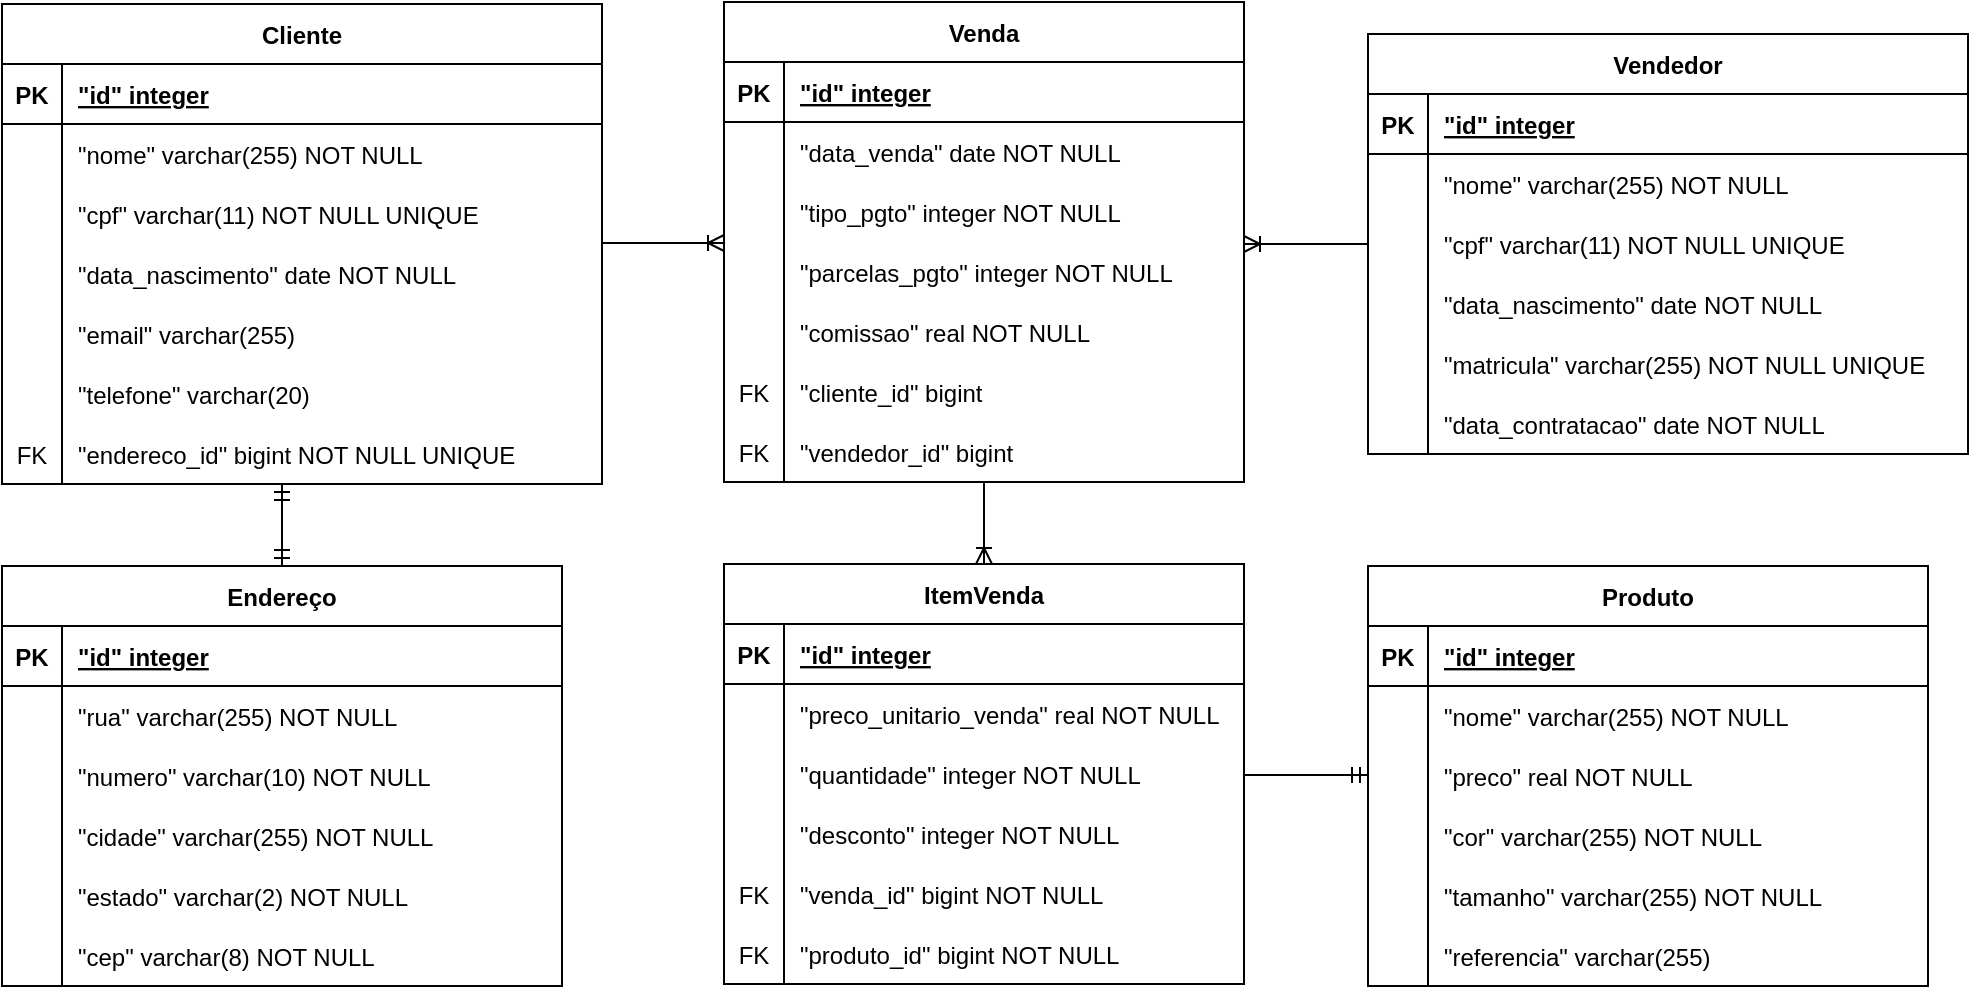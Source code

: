 <mxfile version="24.6.3" type="github">
  <diagram name="Page-1" id="e56a1550-8fbb-45ad-956c-1786394a9013">
    <mxGraphModel dx="2534" dy="822" grid="1" gridSize="10" guides="1" tooltips="1" connect="1" arrows="1" fold="1" page="1" pageScale="1" pageWidth="1100" pageHeight="850" background="none" math="0" shadow="0">
      <root>
        <mxCell id="0" />
        <mxCell id="1" parent="0" />
        <mxCell id="yMvYgfVgw_sqrPwZ4Fe--43" value="Vendedor" style="shape=table;startSize=30;container=1;collapsible=1;childLayout=tableLayout;fixedRows=1;rowLines=0;fontStyle=1;align=center;resizeLast=1;" parent="1" vertex="1">
          <mxGeometry x="-397" y="55" width="300" height="210" as="geometry" />
        </mxCell>
        <mxCell id="yMvYgfVgw_sqrPwZ4Fe--44" value="" style="shape=tableRow;horizontal=0;startSize=0;swimlaneHead=0;swimlaneBody=0;fillColor=none;collapsible=0;dropTarget=0;points=[[0,0.5],[1,0.5]];portConstraint=eastwest;strokeColor=inherit;top=0;left=0;right=0;bottom=1;" parent="yMvYgfVgw_sqrPwZ4Fe--43" vertex="1">
          <mxGeometry y="30" width="300" height="30" as="geometry" />
        </mxCell>
        <mxCell id="yMvYgfVgw_sqrPwZ4Fe--45" value="PK" style="shape=partialRectangle;overflow=hidden;connectable=0;fillColor=none;strokeColor=inherit;top=0;left=0;bottom=0;right=0;fontStyle=1;" parent="yMvYgfVgw_sqrPwZ4Fe--44" vertex="1">
          <mxGeometry width="30" height="30" as="geometry">
            <mxRectangle width="30" height="30" as="alternateBounds" />
          </mxGeometry>
        </mxCell>
        <mxCell id="yMvYgfVgw_sqrPwZ4Fe--46" value="&quot;id&quot; integer " style="shape=partialRectangle;overflow=hidden;connectable=0;fillColor=none;align=left;strokeColor=inherit;top=0;left=0;bottom=0;right=0;spacingLeft=6;fontStyle=5;" parent="yMvYgfVgw_sqrPwZ4Fe--44" vertex="1">
          <mxGeometry x="30" width="270" height="30" as="geometry">
            <mxRectangle width="270" height="30" as="alternateBounds" />
          </mxGeometry>
        </mxCell>
        <mxCell id="yMvYgfVgw_sqrPwZ4Fe--47" value="" style="shape=tableRow;horizontal=0;startSize=0;swimlaneHead=0;swimlaneBody=0;fillColor=none;collapsible=0;dropTarget=0;points=[[0,0.5],[1,0.5]];portConstraint=eastwest;strokeColor=inherit;top=0;left=0;right=0;bottom=0;" parent="yMvYgfVgw_sqrPwZ4Fe--43" vertex="1">
          <mxGeometry y="60" width="300" height="30" as="geometry" />
        </mxCell>
        <mxCell id="yMvYgfVgw_sqrPwZ4Fe--48" value="" style="shape=partialRectangle;overflow=hidden;connectable=0;fillColor=none;strokeColor=inherit;top=0;left=0;bottom=0;right=0;" parent="yMvYgfVgw_sqrPwZ4Fe--47" vertex="1">
          <mxGeometry width="30" height="30" as="geometry">
            <mxRectangle width="30" height="30" as="alternateBounds" />
          </mxGeometry>
        </mxCell>
        <mxCell id="yMvYgfVgw_sqrPwZ4Fe--49" value="&quot;nome&quot; varchar(255) NOT NULL" style="shape=partialRectangle;overflow=hidden;connectable=0;fillColor=none;align=left;strokeColor=inherit;top=0;left=0;bottom=0;right=0;spacingLeft=6;" parent="yMvYgfVgw_sqrPwZ4Fe--47" vertex="1">
          <mxGeometry x="30" width="270" height="30" as="geometry">
            <mxRectangle width="270" height="30" as="alternateBounds" />
          </mxGeometry>
        </mxCell>
        <mxCell id="yMvYgfVgw_sqrPwZ4Fe--50" value="" style="shape=tableRow;horizontal=0;startSize=0;swimlaneHead=0;swimlaneBody=0;fillColor=none;collapsible=0;dropTarget=0;points=[[0,0.5],[1,0.5]];portConstraint=eastwest;strokeColor=inherit;top=0;left=0;right=0;bottom=0;" parent="yMvYgfVgw_sqrPwZ4Fe--43" vertex="1">
          <mxGeometry y="90" width="300" height="30" as="geometry" />
        </mxCell>
        <mxCell id="yMvYgfVgw_sqrPwZ4Fe--51" value="" style="shape=partialRectangle;overflow=hidden;connectable=0;fillColor=none;strokeColor=inherit;top=0;left=0;bottom=0;right=0;" parent="yMvYgfVgw_sqrPwZ4Fe--50" vertex="1">
          <mxGeometry width="30" height="30" as="geometry">
            <mxRectangle width="30" height="30" as="alternateBounds" />
          </mxGeometry>
        </mxCell>
        <mxCell id="yMvYgfVgw_sqrPwZ4Fe--52" value="&quot;cpf&quot; varchar(11) NOT NULL UNIQUE" style="shape=partialRectangle;overflow=hidden;connectable=0;fillColor=none;align=left;strokeColor=inherit;top=0;left=0;bottom=0;right=0;spacingLeft=6;" parent="yMvYgfVgw_sqrPwZ4Fe--50" vertex="1">
          <mxGeometry x="30" width="270" height="30" as="geometry">
            <mxRectangle width="270" height="30" as="alternateBounds" />
          </mxGeometry>
        </mxCell>
        <mxCell id="yMvYgfVgw_sqrPwZ4Fe--53" value="" style="shape=tableRow;horizontal=0;startSize=0;swimlaneHead=0;swimlaneBody=0;fillColor=none;collapsible=0;dropTarget=0;points=[[0,0.5],[1,0.5]];portConstraint=eastwest;strokeColor=inherit;top=0;left=0;right=0;bottom=0;" parent="yMvYgfVgw_sqrPwZ4Fe--43" vertex="1">
          <mxGeometry y="120" width="300" height="30" as="geometry" />
        </mxCell>
        <mxCell id="yMvYgfVgw_sqrPwZ4Fe--54" value="" style="shape=partialRectangle;overflow=hidden;connectable=0;fillColor=none;strokeColor=inherit;top=0;left=0;bottom=0;right=0;" parent="yMvYgfVgw_sqrPwZ4Fe--53" vertex="1">
          <mxGeometry width="30" height="30" as="geometry">
            <mxRectangle width="30" height="30" as="alternateBounds" />
          </mxGeometry>
        </mxCell>
        <mxCell id="yMvYgfVgw_sqrPwZ4Fe--55" value="&quot;data_nascimento&quot; date NOT NULL" style="shape=partialRectangle;overflow=hidden;connectable=0;fillColor=none;align=left;strokeColor=inherit;top=0;left=0;bottom=0;right=0;spacingLeft=6;" parent="yMvYgfVgw_sqrPwZ4Fe--53" vertex="1">
          <mxGeometry x="30" width="270" height="30" as="geometry">
            <mxRectangle width="270" height="30" as="alternateBounds" />
          </mxGeometry>
        </mxCell>
        <mxCell id="yMvYgfVgw_sqrPwZ4Fe--56" value="" style="shape=tableRow;horizontal=0;startSize=0;swimlaneHead=0;swimlaneBody=0;fillColor=none;collapsible=0;dropTarget=0;points=[[0,0.5],[1,0.5]];portConstraint=eastwest;strokeColor=inherit;top=0;left=0;right=0;bottom=0;" parent="yMvYgfVgw_sqrPwZ4Fe--43" vertex="1">
          <mxGeometry y="150" width="300" height="30" as="geometry" />
        </mxCell>
        <mxCell id="yMvYgfVgw_sqrPwZ4Fe--57" value="" style="shape=partialRectangle;overflow=hidden;connectable=0;fillColor=none;strokeColor=inherit;top=0;left=0;bottom=0;right=0;" parent="yMvYgfVgw_sqrPwZ4Fe--56" vertex="1">
          <mxGeometry width="30" height="30" as="geometry">
            <mxRectangle width="30" height="30" as="alternateBounds" />
          </mxGeometry>
        </mxCell>
        <mxCell id="yMvYgfVgw_sqrPwZ4Fe--58" value="&quot;matricula&quot; varchar(255) NOT NULL UNIQUE" style="shape=partialRectangle;overflow=hidden;connectable=0;fillColor=none;align=left;strokeColor=inherit;top=0;left=0;bottom=0;right=0;spacingLeft=6;" parent="yMvYgfVgw_sqrPwZ4Fe--56" vertex="1">
          <mxGeometry x="30" width="270" height="30" as="geometry">
            <mxRectangle width="270" height="30" as="alternateBounds" />
          </mxGeometry>
        </mxCell>
        <mxCell id="yMvYgfVgw_sqrPwZ4Fe--59" value="" style="shape=tableRow;horizontal=0;startSize=0;swimlaneHead=0;swimlaneBody=0;fillColor=none;collapsible=0;dropTarget=0;points=[[0,0.5],[1,0.5]];portConstraint=eastwest;strokeColor=inherit;top=0;left=0;right=0;bottom=0;" parent="yMvYgfVgw_sqrPwZ4Fe--43" vertex="1">
          <mxGeometry y="180" width="300" height="30" as="geometry" />
        </mxCell>
        <mxCell id="yMvYgfVgw_sqrPwZ4Fe--60" value="" style="shape=partialRectangle;overflow=hidden;connectable=0;fillColor=none;strokeColor=inherit;top=0;left=0;bottom=0;right=0;" parent="yMvYgfVgw_sqrPwZ4Fe--59" vertex="1">
          <mxGeometry width="30" height="30" as="geometry">
            <mxRectangle width="30" height="30" as="alternateBounds" />
          </mxGeometry>
        </mxCell>
        <mxCell id="yMvYgfVgw_sqrPwZ4Fe--61" value="&quot;data_contratacao&quot; date NOT NULL" style="shape=partialRectangle;overflow=hidden;connectable=0;fillColor=none;align=left;strokeColor=inherit;top=0;left=0;bottom=0;right=0;spacingLeft=6;" parent="yMvYgfVgw_sqrPwZ4Fe--59" vertex="1">
          <mxGeometry x="30" width="270" height="30" as="geometry">
            <mxRectangle width="270" height="30" as="alternateBounds" />
          </mxGeometry>
        </mxCell>
        <mxCell id="yMvYgfVgw_sqrPwZ4Fe--62" value="Cliente" style="shape=table;startSize=30;container=1;collapsible=1;childLayout=tableLayout;fixedRows=1;rowLines=0;fontStyle=1;align=center;resizeLast=1;" parent="1" vertex="1">
          <mxGeometry x="-1080" y="40" width="300" height="240" as="geometry" />
        </mxCell>
        <mxCell id="yMvYgfVgw_sqrPwZ4Fe--63" value="" style="shape=tableRow;horizontal=0;startSize=0;swimlaneHead=0;swimlaneBody=0;fillColor=none;collapsible=0;dropTarget=0;points=[[0,0.5],[1,0.5]];portConstraint=eastwest;strokeColor=inherit;top=0;left=0;right=0;bottom=1;" parent="yMvYgfVgw_sqrPwZ4Fe--62" vertex="1">
          <mxGeometry y="30" width="300" height="30" as="geometry" />
        </mxCell>
        <mxCell id="yMvYgfVgw_sqrPwZ4Fe--64" value="PK" style="shape=partialRectangle;overflow=hidden;connectable=0;fillColor=none;strokeColor=inherit;top=0;left=0;bottom=0;right=0;fontStyle=1;" parent="yMvYgfVgw_sqrPwZ4Fe--63" vertex="1">
          <mxGeometry width="30" height="30" as="geometry">
            <mxRectangle width="30" height="30" as="alternateBounds" />
          </mxGeometry>
        </mxCell>
        <mxCell id="yMvYgfVgw_sqrPwZ4Fe--65" value="&quot;id&quot; integer " style="shape=partialRectangle;overflow=hidden;connectable=0;fillColor=none;align=left;strokeColor=inherit;top=0;left=0;bottom=0;right=0;spacingLeft=6;fontStyle=5;" parent="yMvYgfVgw_sqrPwZ4Fe--63" vertex="1">
          <mxGeometry x="30" width="270" height="30" as="geometry">
            <mxRectangle width="270" height="30" as="alternateBounds" />
          </mxGeometry>
        </mxCell>
        <mxCell id="yMvYgfVgw_sqrPwZ4Fe--66" value="" style="shape=tableRow;horizontal=0;startSize=0;swimlaneHead=0;swimlaneBody=0;fillColor=none;collapsible=0;dropTarget=0;points=[[0,0.5],[1,0.5]];portConstraint=eastwest;strokeColor=inherit;top=0;left=0;right=0;bottom=0;" parent="yMvYgfVgw_sqrPwZ4Fe--62" vertex="1">
          <mxGeometry y="60" width="300" height="30" as="geometry" />
        </mxCell>
        <mxCell id="yMvYgfVgw_sqrPwZ4Fe--67" value="" style="shape=partialRectangle;overflow=hidden;connectable=0;fillColor=none;strokeColor=inherit;top=0;left=0;bottom=0;right=0;" parent="yMvYgfVgw_sqrPwZ4Fe--66" vertex="1">
          <mxGeometry width="30" height="30" as="geometry">
            <mxRectangle width="30" height="30" as="alternateBounds" />
          </mxGeometry>
        </mxCell>
        <mxCell id="yMvYgfVgw_sqrPwZ4Fe--68" value="&quot;nome&quot; varchar(255) NOT NULL" style="shape=partialRectangle;overflow=hidden;connectable=0;fillColor=none;align=left;strokeColor=inherit;top=0;left=0;bottom=0;right=0;spacingLeft=6;" parent="yMvYgfVgw_sqrPwZ4Fe--66" vertex="1">
          <mxGeometry x="30" width="270" height="30" as="geometry">
            <mxRectangle width="270" height="30" as="alternateBounds" />
          </mxGeometry>
        </mxCell>
        <mxCell id="yMvYgfVgw_sqrPwZ4Fe--69" value="" style="shape=tableRow;horizontal=0;startSize=0;swimlaneHead=0;swimlaneBody=0;fillColor=none;collapsible=0;dropTarget=0;points=[[0,0.5],[1,0.5]];portConstraint=eastwest;strokeColor=inherit;top=0;left=0;right=0;bottom=0;" parent="yMvYgfVgw_sqrPwZ4Fe--62" vertex="1">
          <mxGeometry y="90" width="300" height="30" as="geometry" />
        </mxCell>
        <mxCell id="yMvYgfVgw_sqrPwZ4Fe--70" value="" style="shape=partialRectangle;overflow=hidden;connectable=0;fillColor=none;strokeColor=inherit;top=0;left=0;bottom=0;right=0;" parent="yMvYgfVgw_sqrPwZ4Fe--69" vertex="1">
          <mxGeometry width="30" height="30" as="geometry">
            <mxRectangle width="30" height="30" as="alternateBounds" />
          </mxGeometry>
        </mxCell>
        <mxCell id="yMvYgfVgw_sqrPwZ4Fe--71" value="&quot;cpf&quot; varchar(11) NOT NULL UNIQUE" style="shape=partialRectangle;overflow=hidden;connectable=0;fillColor=none;align=left;strokeColor=inherit;top=0;left=0;bottom=0;right=0;spacingLeft=6;" parent="yMvYgfVgw_sqrPwZ4Fe--69" vertex="1">
          <mxGeometry x="30" width="270" height="30" as="geometry">
            <mxRectangle width="270" height="30" as="alternateBounds" />
          </mxGeometry>
        </mxCell>
        <mxCell id="yMvYgfVgw_sqrPwZ4Fe--72" value="" style="shape=tableRow;horizontal=0;startSize=0;swimlaneHead=0;swimlaneBody=0;fillColor=none;collapsible=0;dropTarget=0;points=[[0,0.5],[1,0.5]];portConstraint=eastwest;strokeColor=inherit;top=0;left=0;right=0;bottom=0;" parent="yMvYgfVgw_sqrPwZ4Fe--62" vertex="1">
          <mxGeometry y="120" width="300" height="30" as="geometry" />
        </mxCell>
        <mxCell id="yMvYgfVgw_sqrPwZ4Fe--73" value="" style="shape=partialRectangle;overflow=hidden;connectable=0;fillColor=none;strokeColor=inherit;top=0;left=0;bottom=0;right=0;" parent="yMvYgfVgw_sqrPwZ4Fe--72" vertex="1">
          <mxGeometry width="30" height="30" as="geometry">
            <mxRectangle width="30" height="30" as="alternateBounds" />
          </mxGeometry>
        </mxCell>
        <mxCell id="yMvYgfVgw_sqrPwZ4Fe--74" value="&quot;data_nascimento&quot; date NOT NULL" style="shape=partialRectangle;overflow=hidden;connectable=0;fillColor=none;align=left;strokeColor=inherit;top=0;left=0;bottom=0;right=0;spacingLeft=6;" parent="yMvYgfVgw_sqrPwZ4Fe--72" vertex="1">
          <mxGeometry x="30" width="270" height="30" as="geometry">
            <mxRectangle width="270" height="30" as="alternateBounds" />
          </mxGeometry>
        </mxCell>
        <mxCell id="yMvYgfVgw_sqrPwZ4Fe--75" value="" style="shape=tableRow;horizontal=0;startSize=0;swimlaneHead=0;swimlaneBody=0;fillColor=none;collapsible=0;dropTarget=0;points=[[0,0.5],[1,0.5]];portConstraint=eastwest;strokeColor=inherit;top=0;left=0;right=0;bottom=0;" parent="yMvYgfVgw_sqrPwZ4Fe--62" vertex="1">
          <mxGeometry y="150" width="300" height="30" as="geometry" />
        </mxCell>
        <mxCell id="yMvYgfVgw_sqrPwZ4Fe--76" value="" style="shape=partialRectangle;overflow=hidden;connectable=0;fillColor=none;strokeColor=inherit;top=0;left=0;bottom=0;right=0;" parent="yMvYgfVgw_sqrPwZ4Fe--75" vertex="1">
          <mxGeometry width="30" height="30" as="geometry">
            <mxRectangle width="30" height="30" as="alternateBounds" />
          </mxGeometry>
        </mxCell>
        <mxCell id="yMvYgfVgw_sqrPwZ4Fe--77" value="&quot;email&quot; varchar(255) " style="shape=partialRectangle;overflow=hidden;connectable=0;fillColor=none;align=left;strokeColor=inherit;top=0;left=0;bottom=0;right=0;spacingLeft=6;" parent="yMvYgfVgw_sqrPwZ4Fe--75" vertex="1">
          <mxGeometry x="30" width="270" height="30" as="geometry">
            <mxRectangle width="270" height="30" as="alternateBounds" />
          </mxGeometry>
        </mxCell>
        <mxCell id="yMvYgfVgw_sqrPwZ4Fe--78" value="" style="shape=tableRow;horizontal=0;startSize=0;swimlaneHead=0;swimlaneBody=0;fillColor=none;collapsible=0;dropTarget=0;points=[[0,0.5],[1,0.5]];portConstraint=eastwest;strokeColor=inherit;top=0;left=0;right=0;bottom=0;" parent="yMvYgfVgw_sqrPwZ4Fe--62" vertex="1">
          <mxGeometry y="180" width="300" height="30" as="geometry" />
        </mxCell>
        <mxCell id="yMvYgfVgw_sqrPwZ4Fe--79" value="" style="shape=partialRectangle;overflow=hidden;connectable=0;fillColor=none;strokeColor=inherit;top=0;left=0;bottom=0;right=0;" parent="yMvYgfVgw_sqrPwZ4Fe--78" vertex="1">
          <mxGeometry width="30" height="30" as="geometry">
            <mxRectangle width="30" height="30" as="alternateBounds" />
          </mxGeometry>
        </mxCell>
        <mxCell id="yMvYgfVgw_sqrPwZ4Fe--80" value="&quot;telefone&quot; varchar(20) " style="shape=partialRectangle;overflow=hidden;connectable=0;fillColor=none;align=left;strokeColor=inherit;top=0;left=0;bottom=0;right=0;spacingLeft=6;" parent="yMvYgfVgw_sqrPwZ4Fe--78" vertex="1">
          <mxGeometry x="30" width="270" height="30" as="geometry">
            <mxRectangle width="270" height="30" as="alternateBounds" />
          </mxGeometry>
        </mxCell>
        <mxCell id="yMvYgfVgw_sqrPwZ4Fe--81" value="" style="shape=tableRow;horizontal=0;startSize=0;swimlaneHead=0;swimlaneBody=0;fillColor=none;collapsible=0;dropTarget=0;points=[[0,0.5],[1,0.5]];portConstraint=eastwest;strokeColor=inherit;top=0;left=0;right=0;bottom=0;" parent="yMvYgfVgw_sqrPwZ4Fe--62" vertex="1">
          <mxGeometry y="210" width="300" height="30" as="geometry" />
        </mxCell>
        <mxCell id="yMvYgfVgw_sqrPwZ4Fe--82" value="FK" style="shape=partialRectangle;overflow=hidden;connectable=0;fillColor=none;strokeColor=inherit;top=0;left=0;bottom=0;right=0;fontStyle=0" parent="yMvYgfVgw_sqrPwZ4Fe--81" vertex="1">
          <mxGeometry width="30" height="30" as="geometry">
            <mxRectangle width="30" height="30" as="alternateBounds" />
          </mxGeometry>
        </mxCell>
        <mxCell id="yMvYgfVgw_sqrPwZ4Fe--83" value="&quot;endereco_id&quot; bigint NOT NULL UNIQUE" style="shape=partialRectangle;overflow=hidden;connectable=0;fillColor=none;align=left;strokeColor=inherit;top=0;left=0;bottom=0;right=0;spacingLeft=6;" parent="yMvYgfVgw_sqrPwZ4Fe--81" vertex="1">
          <mxGeometry x="30" width="270" height="30" as="geometry">
            <mxRectangle width="270" height="30" as="alternateBounds" />
          </mxGeometry>
        </mxCell>
        <mxCell id="yMvYgfVgw_sqrPwZ4Fe--84" value="Produto" style="shape=table;startSize=30;container=1;collapsible=1;childLayout=tableLayout;fixedRows=1;rowLines=0;fontStyle=1;align=center;resizeLast=1;" parent="1" vertex="1">
          <mxGeometry x="-397" y="321" width="280" height="210" as="geometry" />
        </mxCell>
        <mxCell id="yMvYgfVgw_sqrPwZ4Fe--85" value="" style="shape=tableRow;horizontal=0;startSize=0;swimlaneHead=0;swimlaneBody=0;fillColor=none;collapsible=0;dropTarget=0;points=[[0,0.5],[1,0.5]];portConstraint=eastwest;strokeColor=inherit;top=0;left=0;right=0;bottom=1;" parent="yMvYgfVgw_sqrPwZ4Fe--84" vertex="1">
          <mxGeometry y="30" width="280" height="30" as="geometry" />
        </mxCell>
        <mxCell id="yMvYgfVgw_sqrPwZ4Fe--86" value="PK" style="shape=partialRectangle;overflow=hidden;connectable=0;fillColor=none;strokeColor=inherit;top=0;left=0;bottom=0;right=0;fontStyle=1;" parent="yMvYgfVgw_sqrPwZ4Fe--85" vertex="1">
          <mxGeometry width="30" height="30" as="geometry">
            <mxRectangle width="30" height="30" as="alternateBounds" />
          </mxGeometry>
        </mxCell>
        <mxCell id="yMvYgfVgw_sqrPwZ4Fe--87" value="&quot;id&quot; integer " style="shape=partialRectangle;overflow=hidden;connectable=0;fillColor=none;align=left;strokeColor=inherit;top=0;left=0;bottom=0;right=0;spacingLeft=6;fontStyle=5;" parent="yMvYgfVgw_sqrPwZ4Fe--85" vertex="1">
          <mxGeometry x="30" width="250" height="30" as="geometry">
            <mxRectangle width="250" height="30" as="alternateBounds" />
          </mxGeometry>
        </mxCell>
        <mxCell id="yMvYgfVgw_sqrPwZ4Fe--88" value="" style="shape=tableRow;horizontal=0;startSize=0;swimlaneHead=0;swimlaneBody=0;fillColor=none;collapsible=0;dropTarget=0;points=[[0,0.5],[1,0.5]];portConstraint=eastwest;strokeColor=inherit;top=0;left=0;right=0;bottom=0;" parent="yMvYgfVgw_sqrPwZ4Fe--84" vertex="1">
          <mxGeometry y="60" width="280" height="30" as="geometry" />
        </mxCell>
        <mxCell id="yMvYgfVgw_sqrPwZ4Fe--89" value="" style="shape=partialRectangle;overflow=hidden;connectable=0;fillColor=none;strokeColor=inherit;top=0;left=0;bottom=0;right=0;" parent="yMvYgfVgw_sqrPwZ4Fe--88" vertex="1">
          <mxGeometry width="30" height="30" as="geometry">
            <mxRectangle width="30" height="30" as="alternateBounds" />
          </mxGeometry>
        </mxCell>
        <mxCell id="yMvYgfVgw_sqrPwZ4Fe--90" value="&quot;nome&quot; varchar(255) NOT NULL" style="shape=partialRectangle;overflow=hidden;connectable=0;fillColor=none;align=left;strokeColor=inherit;top=0;left=0;bottom=0;right=0;spacingLeft=6;" parent="yMvYgfVgw_sqrPwZ4Fe--88" vertex="1">
          <mxGeometry x="30" width="250" height="30" as="geometry">
            <mxRectangle width="250" height="30" as="alternateBounds" />
          </mxGeometry>
        </mxCell>
        <mxCell id="yMvYgfVgw_sqrPwZ4Fe--91" value="" style="shape=tableRow;horizontal=0;startSize=0;swimlaneHead=0;swimlaneBody=0;fillColor=none;collapsible=0;dropTarget=0;points=[[0,0.5],[1,0.5]];portConstraint=eastwest;strokeColor=inherit;top=0;left=0;right=0;bottom=0;" parent="yMvYgfVgw_sqrPwZ4Fe--84" vertex="1">
          <mxGeometry y="90" width="280" height="30" as="geometry" />
        </mxCell>
        <mxCell id="yMvYgfVgw_sqrPwZ4Fe--92" value="" style="shape=partialRectangle;overflow=hidden;connectable=0;fillColor=none;strokeColor=inherit;top=0;left=0;bottom=0;right=0;" parent="yMvYgfVgw_sqrPwZ4Fe--91" vertex="1">
          <mxGeometry width="30" height="30" as="geometry">
            <mxRectangle width="30" height="30" as="alternateBounds" />
          </mxGeometry>
        </mxCell>
        <mxCell id="yMvYgfVgw_sqrPwZ4Fe--93" value="&quot;preco&quot; real NOT NULL" style="shape=partialRectangle;overflow=hidden;connectable=0;fillColor=none;align=left;strokeColor=inherit;top=0;left=0;bottom=0;right=0;spacingLeft=6;" parent="yMvYgfVgw_sqrPwZ4Fe--91" vertex="1">
          <mxGeometry x="30" width="250" height="30" as="geometry">
            <mxRectangle width="250" height="30" as="alternateBounds" />
          </mxGeometry>
        </mxCell>
        <mxCell id="yMvYgfVgw_sqrPwZ4Fe--94" value="" style="shape=tableRow;horizontal=0;startSize=0;swimlaneHead=0;swimlaneBody=0;fillColor=none;collapsible=0;dropTarget=0;points=[[0,0.5],[1,0.5]];portConstraint=eastwest;strokeColor=inherit;top=0;left=0;right=0;bottom=0;" parent="yMvYgfVgw_sqrPwZ4Fe--84" vertex="1">
          <mxGeometry y="120" width="280" height="30" as="geometry" />
        </mxCell>
        <mxCell id="yMvYgfVgw_sqrPwZ4Fe--95" value="" style="shape=partialRectangle;overflow=hidden;connectable=0;fillColor=none;strokeColor=inherit;top=0;left=0;bottom=0;right=0;" parent="yMvYgfVgw_sqrPwZ4Fe--94" vertex="1">
          <mxGeometry width="30" height="30" as="geometry">
            <mxRectangle width="30" height="30" as="alternateBounds" />
          </mxGeometry>
        </mxCell>
        <mxCell id="yMvYgfVgw_sqrPwZ4Fe--96" value="&quot;cor&quot; varchar(255) NOT NULL" style="shape=partialRectangle;overflow=hidden;connectable=0;fillColor=none;align=left;strokeColor=inherit;top=0;left=0;bottom=0;right=0;spacingLeft=6;" parent="yMvYgfVgw_sqrPwZ4Fe--94" vertex="1">
          <mxGeometry x="30" width="250" height="30" as="geometry">
            <mxRectangle width="250" height="30" as="alternateBounds" />
          </mxGeometry>
        </mxCell>
        <mxCell id="yMvYgfVgw_sqrPwZ4Fe--97" value="" style="shape=tableRow;horizontal=0;startSize=0;swimlaneHead=0;swimlaneBody=0;fillColor=none;collapsible=0;dropTarget=0;points=[[0,0.5],[1,0.5]];portConstraint=eastwest;strokeColor=inherit;top=0;left=0;right=0;bottom=0;" parent="yMvYgfVgw_sqrPwZ4Fe--84" vertex="1">
          <mxGeometry y="150" width="280" height="30" as="geometry" />
        </mxCell>
        <mxCell id="yMvYgfVgw_sqrPwZ4Fe--98" value="" style="shape=partialRectangle;overflow=hidden;connectable=0;fillColor=none;strokeColor=inherit;top=0;left=0;bottom=0;right=0;" parent="yMvYgfVgw_sqrPwZ4Fe--97" vertex="1">
          <mxGeometry width="30" height="30" as="geometry">
            <mxRectangle width="30" height="30" as="alternateBounds" />
          </mxGeometry>
        </mxCell>
        <mxCell id="yMvYgfVgw_sqrPwZ4Fe--99" value="&quot;tamanho&quot; varchar(255) NOT NULL" style="shape=partialRectangle;overflow=hidden;connectable=0;fillColor=none;align=left;strokeColor=inherit;top=0;left=0;bottom=0;right=0;spacingLeft=6;" parent="yMvYgfVgw_sqrPwZ4Fe--97" vertex="1">
          <mxGeometry x="30" width="250" height="30" as="geometry">
            <mxRectangle width="250" height="30" as="alternateBounds" />
          </mxGeometry>
        </mxCell>
        <mxCell id="yMvYgfVgw_sqrPwZ4Fe--100" value="" style="shape=tableRow;horizontal=0;startSize=0;swimlaneHead=0;swimlaneBody=0;fillColor=none;collapsible=0;dropTarget=0;points=[[0,0.5],[1,0.5]];portConstraint=eastwest;strokeColor=inherit;top=0;left=0;right=0;bottom=0;" parent="yMvYgfVgw_sqrPwZ4Fe--84" vertex="1">
          <mxGeometry y="180" width="280" height="30" as="geometry" />
        </mxCell>
        <mxCell id="yMvYgfVgw_sqrPwZ4Fe--101" value="" style="shape=partialRectangle;overflow=hidden;connectable=0;fillColor=none;strokeColor=inherit;top=0;left=0;bottom=0;right=0;" parent="yMvYgfVgw_sqrPwZ4Fe--100" vertex="1">
          <mxGeometry width="30" height="30" as="geometry">
            <mxRectangle width="30" height="30" as="alternateBounds" />
          </mxGeometry>
        </mxCell>
        <mxCell id="yMvYgfVgw_sqrPwZ4Fe--102" value="&quot;referencia&quot; varchar(255)" style="shape=partialRectangle;overflow=hidden;connectable=0;fillColor=none;align=left;strokeColor=inherit;top=0;left=0;bottom=0;right=0;spacingLeft=6;" parent="yMvYgfVgw_sqrPwZ4Fe--100" vertex="1">
          <mxGeometry x="30" width="250" height="30" as="geometry">
            <mxRectangle width="250" height="30" as="alternateBounds" />
          </mxGeometry>
        </mxCell>
        <mxCell id="yMvYgfVgw_sqrPwZ4Fe--103" value="Venda" style="shape=table;startSize=30;container=1;collapsible=1;childLayout=tableLayout;fixedRows=1;rowLines=0;fontStyle=1;align=center;resizeLast=1;rotation=0;" parent="1" vertex="1">
          <mxGeometry x="-719" y="39" width="260" height="240" as="geometry" />
        </mxCell>
        <mxCell id="yMvYgfVgw_sqrPwZ4Fe--104" value="" style="shape=tableRow;horizontal=0;startSize=0;swimlaneHead=0;swimlaneBody=0;fillColor=none;collapsible=0;dropTarget=0;points=[[0,0.5],[1,0.5]];portConstraint=eastwest;strokeColor=inherit;top=0;left=0;right=0;bottom=1;" parent="yMvYgfVgw_sqrPwZ4Fe--103" vertex="1">
          <mxGeometry y="30" width="260" height="30" as="geometry" />
        </mxCell>
        <mxCell id="yMvYgfVgw_sqrPwZ4Fe--105" value="PK" style="shape=partialRectangle;overflow=hidden;connectable=0;fillColor=none;strokeColor=inherit;top=0;left=0;bottom=0;right=0;fontStyle=1;" parent="yMvYgfVgw_sqrPwZ4Fe--104" vertex="1">
          <mxGeometry width="30" height="30" as="geometry">
            <mxRectangle width="30" height="30" as="alternateBounds" />
          </mxGeometry>
        </mxCell>
        <mxCell id="yMvYgfVgw_sqrPwZ4Fe--106" value="&quot;id&quot; integer " style="shape=partialRectangle;overflow=hidden;connectable=0;fillColor=none;align=left;strokeColor=inherit;top=0;left=0;bottom=0;right=0;spacingLeft=6;fontStyle=5;" parent="yMvYgfVgw_sqrPwZ4Fe--104" vertex="1">
          <mxGeometry x="30" width="230" height="30" as="geometry">
            <mxRectangle width="230" height="30" as="alternateBounds" />
          </mxGeometry>
        </mxCell>
        <mxCell id="yMvYgfVgw_sqrPwZ4Fe--107" value="" style="shape=tableRow;horizontal=0;startSize=0;swimlaneHead=0;swimlaneBody=0;fillColor=none;collapsible=0;dropTarget=0;points=[[0,0.5],[1,0.5]];portConstraint=eastwest;strokeColor=inherit;top=0;left=0;right=0;bottom=0;" parent="yMvYgfVgw_sqrPwZ4Fe--103" vertex="1">
          <mxGeometry y="60" width="260" height="30" as="geometry" />
        </mxCell>
        <mxCell id="yMvYgfVgw_sqrPwZ4Fe--108" value="" style="shape=partialRectangle;overflow=hidden;connectable=0;fillColor=none;strokeColor=inherit;top=0;left=0;bottom=0;right=0;" parent="yMvYgfVgw_sqrPwZ4Fe--107" vertex="1">
          <mxGeometry width="30" height="30" as="geometry">
            <mxRectangle width="30" height="30" as="alternateBounds" />
          </mxGeometry>
        </mxCell>
        <mxCell id="yMvYgfVgw_sqrPwZ4Fe--109" value="&quot;data_venda&quot; date NOT NULL" style="shape=partialRectangle;overflow=hidden;connectable=0;fillColor=none;align=left;strokeColor=inherit;top=0;left=0;bottom=0;right=0;spacingLeft=6;" parent="yMvYgfVgw_sqrPwZ4Fe--107" vertex="1">
          <mxGeometry x="30" width="230" height="30" as="geometry">
            <mxRectangle width="230" height="30" as="alternateBounds" />
          </mxGeometry>
        </mxCell>
        <mxCell id="mzFH3Yrjod_z1GDL833k-7" value="" style="shape=tableRow;horizontal=0;startSize=0;swimlaneHead=0;swimlaneBody=0;fillColor=none;collapsible=0;dropTarget=0;points=[[0,0.5],[1,0.5]];portConstraint=eastwest;strokeColor=inherit;top=0;left=0;right=0;bottom=0;" vertex="1" parent="yMvYgfVgw_sqrPwZ4Fe--103">
          <mxGeometry y="90" width="260" height="30" as="geometry" />
        </mxCell>
        <mxCell id="mzFH3Yrjod_z1GDL833k-8" value="" style="shape=partialRectangle;overflow=hidden;connectable=0;fillColor=none;strokeColor=inherit;top=0;left=0;bottom=0;right=0;" vertex="1" parent="mzFH3Yrjod_z1GDL833k-7">
          <mxGeometry width="30" height="30" as="geometry">
            <mxRectangle width="30" height="30" as="alternateBounds" />
          </mxGeometry>
        </mxCell>
        <mxCell id="mzFH3Yrjod_z1GDL833k-9" value="&quot;tipo_pgto&quot; integer NOT NULL" style="shape=partialRectangle;overflow=hidden;connectable=0;fillColor=none;align=left;strokeColor=inherit;top=0;left=0;bottom=0;right=0;spacingLeft=6;" vertex="1" parent="mzFH3Yrjod_z1GDL833k-7">
          <mxGeometry x="30" width="230" height="30" as="geometry">
            <mxRectangle width="230" height="30" as="alternateBounds" />
          </mxGeometry>
        </mxCell>
        <mxCell id="mzFH3Yrjod_z1GDL833k-10" value="" style="shape=tableRow;horizontal=0;startSize=0;swimlaneHead=0;swimlaneBody=0;fillColor=none;collapsible=0;dropTarget=0;points=[[0,0.5],[1,0.5]];portConstraint=eastwest;strokeColor=inherit;top=0;left=0;right=0;bottom=0;" vertex="1" parent="yMvYgfVgw_sqrPwZ4Fe--103">
          <mxGeometry y="120" width="260" height="30" as="geometry" />
        </mxCell>
        <mxCell id="mzFH3Yrjod_z1GDL833k-11" value="" style="shape=partialRectangle;overflow=hidden;connectable=0;fillColor=none;strokeColor=inherit;top=0;left=0;bottom=0;right=0;" vertex="1" parent="mzFH3Yrjod_z1GDL833k-10">
          <mxGeometry width="30" height="30" as="geometry">
            <mxRectangle width="30" height="30" as="alternateBounds" />
          </mxGeometry>
        </mxCell>
        <mxCell id="mzFH3Yrjod_z1GDL833k-12" value="&quot;parcelas_pgto&quot; integer NOT NULL" style="shape=partialRectangle;overflow=hidden;connectable=0;fillColor=none;align=left;strokeColor=inherit;top=0;left=0;bottom=0;right=0;spacingLeft=6;" vertex="1" parent="mzFH3Yrjod_z1GDL833k-10">
          <mxGeometry x="30" width="230" height="30" as="geometry">
            <mxRectangle width="230" height="30" as="alternateBounds" />
          </mxGeometry>
        </mxCell>
        <mxCell id="yMvYgfVgw_sqrPwZ4Fe--113" value="" style="shape=tableRow;horizontal=0;startSize=0;swimlaneHead=0;swimlaneBody=0;fillColor=none;collapsible=0;dropTarget=0;points=[[0,0.5],[1,0.5]];portConstraint=eastwest;strokeColor=inherit;top=0;left=0;right=0;bottom=0;" parent="yMvYgfVgw_sqrPwZ4Fe--103" vertex="1">
          <mxGeometry y="150" width="260" height="30" as="geometry" />
        </mxCell>
        <mxCell id="yMvYgfVgw_sqrPwZ4Fe--114" value="" style="shape=partialRectangle;overflow=hidden;connectable=0;fillColor=none;strokeColor=inherit;top=0;left=0;bottom=0;right=0;" parent="yMvYgfVgw_sqrPwZ4Fe--113" vertex="1">
          <mxGeometry width="30" height="30" as="geometry">
            <mxRectangle width="30" height="30" as="alternateBounds" />
          </mxGeometry>
        </mxCell>
        <mxCell id="yMvYgfVgw_sqrPwZ4Fe--115" value="&quot;comissao&quot; real NOT NULL" style="shape=partialRectangle;overflow=hidden;connectable=0;fillColor=none;align=left;strokeColor=inherit;top=0;left=0;bottom=0;right=0;spacingLeft=6;" parent="yMvYgfVgw_sqrPwZ4Fe--113" vertex="1">
          <mxGeometry x="30" width="230" height="30" as="geometry">
            <mxRectangle width="230" height="30" as="alternateBounds" />
          </mxGeometry>
        </mxCell>
        <mxCell id="yMvYgfVgw_sqrPwZ4Fe--116" value="" style="shape=tableRow;horizontal=0;startSize=0;swimlaneHead=0;swimlaneBody=0;fillColor=none;collapsible=0;dropTarget=0;points=[[0,0.5],[1,0.5]];portConstraint=eastwest;strokeColor=inherit;top=0;left=0;right=0;bottom=0;" parent="yMvYgfVgw_sqrPwZ4Fe--103" vertex="1">
          <mxGeometry y="180" width="260" height="30" as="geometry" />
        </mxCell>
        <mxCell id="yMvYgfVgw_sqrPwZ4Fe--117" value="FK" style="shape=partialRectangle;overflow=hidden;connectable=0;fillColor=none;strokeColor=inherit;top=0;left=0;bottom=0;right=0;" parent="yMvYgfVgw_sqrPwZ4Fe--116" vertex="1">
          <mxGeometry width="30" height="30" as="geometry">
            <mxRectangle width="30" height="30" as="alternateBounds" />
          </mxGeometry>
        </mxCell>
        <mxCell id="yMvYgfVgw_sqrPwZ4Fe--118" value="&quot;cliente_id&quot; bigint " style="shape=partialRectangle;overflow=hidden;connectable=0;fillColor=none;align=left;strokeColor=inherit;top=0;left=0;bottom=0;right=0;spacingLeft=6;" parent="yMvYgfVgw_sqrPwZ4Fe--116" vertex="1">
          <mxGeometry x="30" width="230" height="30" as="geometry">
            <mxRectangle width="230" height="30" as="alternateBounds" />
          </mxGeometry>
        </mxCell>
        <mxCell id="yMvYgfVgw_sqrPwZ4Fe--122" value="" style="shape=tableRow;horizontal=0;startSize=0;swimlaneHead=0;swimlaneBody=0;fillColor=none;collapsible=0;dropTarget=0;points=[[0,0.5],[1,0.5]];portConstraint=eastwest;strokeColor=inherit;top=0;left=0;right=0;bottom=0;" parent="yMvYgfVgw_sqrPwZ4Fe--103" vertex="1">
          <mxGeometry y="210" width="260" height="30" as="geometry" />
        </mxCell>
        <mxCell id="yMvYgfVgw_sqrPwZ4Fe--123" value="FK" style="shape=partialRectangle;overflow=hidden;connectable=0;fillColor=none;strokeColor=inherit;top=0;left=0;bottom=0;right=0;" parent="yMvYgfVgw_sqrPwZ4Fe--122" vertex="1">
          <mxGeometry width="30" height="30" as="geometry">
            <mxRectangle width="30" height="30" as="alternateBounds" />
          </mxGeometry>
        </mxCell>
        <mxCell id="yMvYgfVgw_sqrPwZ4Fe--124" value="&quot;vendedor_id&quot; bigint " style="shape=partialRectangle;overflow=hidden;connectable=0;fillColor=none;align=left;strokeColor=inherit;top=0;left=0;bottom=0;right=0;spacingLeft=6;" parent="yMvYgfVgw_sqrPwZ4Fe--122" vertex="1">
          <mxGeometry x="30" width="230" height="30" as="geometry">
            <mxRectangle width="230" height="30" as="alternateBounds" />
          </mxGeometry>
        </mxCell>
        <mxCell id="yMvYgfVgw_sqrPwZ4Fe--125" value="" style="fontSize=12;html=1;endArrow=ERoneToMany;rounded=0;edgeStyle=elbowEdgeStyle;elbow=vertical;" parent="1" source="yMvYgfVgw_sqrPwZ4Fe--43" target="yMvYgfVgw_sqrPwZ4Fe--103" edge="1">
          <mxGeometry width="100" height="100" relative="1" as="geometry">
            <mxPoint x="-820" y="260" as="sourcePoint" />
            <mxPoint x="-720" y="160" as="targetPoint" />
          </mxGeometry>
        </mxCell>
        <mxCell id="yMvYgfVgw_sqrPwZ4Fe--130" value="Endereço" style="shape=table;startSize=30;container=1;collapsible=1;childLayout=tableLayout;fixedRows=1;rowLines=0;fontStyle=1;align=center;resizeLast=1;" parent="1" vertex="1">
          <mxGeometry x="-1080" y="321" width="280" height="210" as="geometry" />
        </mxCell>
        <mxCell id="yMvYgfVgw_sqrPwZ4Fe--131" value="" style="shape=tableRow;horizontal=0;startSize=0;swimlaneHead=0;swimlaneBody=0;fillColor=none;collapsible=0;dropTarget=0;points=[[0,0.5],[1,0.5]];portConstraint=eastwest;strokeColor=inherit;top=0;left=0;right=0;bottom=1;" parent="yMvYgfVgw_sqrPwZ4Fe--130" vertex="1">
          <mxGeometry y="30" width="280" height="30" as="geometry" />
        </mxCell>
        <mxCell id="yMvYgfVgw_sqrPwZ4Fe--132" value="PK" style="shape=partialRectangle;overflow=hidden;connectable=0;fillColor=none;strokeColor=inherit;top=0;left=0;bottom=0;right=0;fontStyle=1;" parent="yMvYgfVgw_sqrPwZ4Fe--131" vertex="1">
          <mxGeometry width="30" height="30" as="geometry">
            <mxRectangle width="30" height="30" as="alternateBounds" />
          </mxGeometry>
        </mxCell>
        <mxCell id="yMvYgfVgw_sqrPwZ4Fe--133" value="&quot;id&quot; integer " style="shape=partialRectangle;overflow=hidden;connectable=0;fillColor=none;align=left;strokeColor=inherit;top=0;left=0;bottom=0;right=0;spacingLeft=6;fontStyle=5;" parent="yMvYgfVgw_sqrPwZ4Fe--131" vertex="1">
          <mxGeometry x="30" width="250" height="30" as="geometry">
            <mxRectangle width="250" height="30" as="alternateBounds" />
          </mxGeometry>
        </mxCell>
        <mxCell id="yMvYgfVgw_sqrPwZ4Fe--134" value="" style="shape=tableRow;horizontal=0;startSize=0;swimlaneHead=0;swimlaneBody=0;fillColor=none;collapsible=0;dropTarget=0;points=[[0,0.5],[1,0.5]];portConstraint=eastwest;strokeColor=inherit;top=0;left=0;right=0;bottom=0;" parent="yMvYgfVgw_sqrPwZ4Fe--130" vertex="1">
          <mxGeometry y="60" width="280" height="30" as="geometry" />
        </mxCell>
        <mxCell id="yMvYgfVgw_sqrPwZ4Fe--135" value="" style="shape=partialRectangle;overflow=hidden;connectable=0;fillColor=none;strokeColor=inherit;top=0;left=0;bottom=0;right=0;" parent="yMvYgfVgw_sqrPwZ4Fe--134" vertex="1">
          <mxGeometry width="30" height="30" as="geometry">
            <mxRectangle width="30" height="30" as="alternateBounds" />
          </mxGeometry>
        </mxCell>
        <mxCell id="yMvYgfVgw_sqrPwZ4Fe--136" value="&quot;rua&quot; varchar(255) NOT NULL" style="shape=partialRectangle;overflow=hidden;connectable=0;fillColor=none;align=left;strokeColor=inherit;top=0;left=0;bottom=0;right=0;spacingLeft=6;" parent="yMvYgfVgw_sqrPwZ4Fe--134" vertex="1">
          <mxGeometry x="30" width="250" height="30" as="geometry">
            <mxRectangle width="250" height="30" as="alternateBounds" />
          </mxGeometry>
        </mxCell>
        <mxCell id="yMvYgfVgw_sqrPwZ4Fe--137" value="" style="shape=tableRow;horizontal=0;startSize=0;swimlaneHead=0;swimlaneBody=0;fillColor=none;collapsible=0;dropTarget=0;points=[[0,0.5],[1,0.5]];portConstraint=eastwest;strokeColor=inherit;top=0;left=0;right=0;bottom=0;" parent="yMvYgfVgw_sqrPwZ4Fe--130" vertex="1">
          <mxGeometry y="90" width="280" height="30" as="geometry" />
        </mxCell>
        <mxCell id="yMvYgfVgw_sqrPwZ4Fe--138" value="" style="shape=partialRectangle;overflow=hidden;connectable=0;fillColor=none;strokeColor=inherit;top=0;left=0;bottom=0;right=0;" parent="yMvYgfVgw_sqrPwZ4Fe--137" vertex="1">
          <mxGeometry width="30" height="30" as="geometry">
            <mxRectangle width="30" height="30" as="alternateBounds" />
          </mxGeometry>
        </mxCell>
        <mxCell id="yMvYgfVgw_sqrPwZ4Fe--139" value="&quot;numero&quot; varchar(10) NOT NULL" style="shape=partialRectangle;overflow=hidden;connectable=0;fillColor=none;align=left;strokeColor=inherit;top=0;left=0;bottom=0;right=0;spacingLeft=6;" parent="yMvYgfVgw_sqrPwZ4Fe--137" vertex="1">
          <mxGeometry x="30" width="250" height="30" as="geometry">
            <mxRectangle width="250" height="30" as="alternateBounds" />
          </mxGeometry>
        </mxCell>
        <mxCell id="yMvYgfVgw_sqrPwZ4Fe--140" value="" style="shape=tableRow;horizontal=0;startSize=0;swimlaneHead=0;swimlaneBody=0;fillColor=none;collapsible=0;dropTarget=0;points=[[0,0.5],[1,0.5]];portConstraint=eastwest;strokeColor=inherit;top=0;left=0;right=0;bottom=0;" parent="yMvYgfVgw_sqrPwZ4Fe--130" vertex="1">
          <mxGeometry y="120" width="280" height="30" as="geometry" />
        </mxCell>
        <mxCell id="yMvYgfVgw_sqrPwZ4Fe--141" value="" style="shape=partialRectangle;overflow=hidden;connectable=0;fillColor=none;strokeColor=inherit;top=0;left=0;bottom=0;right=0;" parent="yMvYgfVgw_sqrPwZ4Fe--140" vertex="1">
          <mxGeometry width="30" height="30" as="geometry">
            <mxRectangle width="30" height="30" as="alternateBounds" />
          </mxGeometry>
        </mxCell>
        <mxCell id="yMvYgfVgw_sqrPwZ4Fe--142" value="&quot;cidade&quot; varchar(255) NOT NULL" style="shape=partialRectangle;overflow=hidden;connectable=0;fillColor=none;align=left;strokeColor=inherit;top=0;left=0;bottom=0;right=0;spacingLeft=6;" parent="yMvYgfVgw_sqrPwZ4Fe--140" vertex="1">
          <mxGeometry x="30" width="250" height="30" as="geometry">
            <mxRectangle width="250" height="30" as="alternateBounds" />
          </mxGeometry>
        </mxCell>
        <mxCell id="yMvYgfVgw_sqrPwZ4Fe--143" value="" style="shape=tableRow;horizontal=0;startSize=0;swimlaneHead=0;swimlaneBody=0;fillColor=none;collapsible=0;dropTarget=0;points=[[0,0.5],[1,0.5]];portConstraint=eastwest;strokeColor=inherit;top=0;left=0;right=0;bottom=0;" parent="yMvYgfVgw_sqrPwZ4Fe--130" vertex="1">
          <mxGeometry y="150" width="280" height="30" as="geometry" />
        </mxCell>
        <mxCell id="yMvYgfVgw_sqrPwZ4Fe--144" value="" style="shape=partialRectangle;overflow=hidden;connectable=0;fillColor=none;strokeColor=inherit;top=0;left=0;bottom=0;right=0;" parent="yMvYgfVgw_sqrPwZ4Fe--143" vertex="1">
          <mxGeometry width="30" height="30" as="geometry">
            <mxRectangle width="30" height="30" as="alternateBounds" />
          </mxGeometry>
        </mxCell>
        <mxCell id="yMvYgfVgw_sqrPwZ4Fe--145" value="&quot;estado&quot; varchar(2) NOT NULL" style="shape=partialRectangle;overflow=hidden;connectable=0;fillColor=none;align=left;strokeColor=inherit;top=0;left=0;bottom=0;right=0;spacingLeft=6;" parent="yMvYgfVgw_sqrPwZ4Fe--143" vertex="1">
          <mxGeometry x="30" width="250" height="30" as="geometry">
            <mxRectangle width="250" height="30" as="alternateBounds" />
          </mxGeometry>
        </mxCell>
        <mxCell id="yMvYgfVgw_sqrPwZ4Fe--146" value="" style="shape=tableRow;horizontal=0;startSize=0;swimlaneHead=0;swimlaneBody=0;fillColor=none;collapsible=0;dropTarget=0;points=[[0,0.5],[1,0.5]];portConstraint=eastwest;strokeColor=inherit;top=0;left=0;right=0;bottom=0;" parent="yMvYgfVgw_sqrPwZ4Fe--130" vertex="1">
          <mxGeometry y="180" width="280" height="30" as="geometry" />
        </mxCell>
        <mxCell id="yMvYgfVgw_sqrPwZ4Fe--147" value="" style="shape=partialRectangle;overflow=hidden;connectable=0;fillColor=none;strokeColor=inherit;top=0;left=0;bottom=0;right=0;" parent="yMvYgfVgw_sqrPwZ4Fe--146" vertex="1">
          <mxGeometry width="30" height="30" as="geometry">
            <mxRectangle width="30" height="30" as="alternateBounds" />
          </mxGeometry>
        </mxCell>
        <mxCell id="yMvYgfVgw_sqrPwZ4Fe--148" value="&quot;cep&quot; varchar(8) NOT NULL" style="shape=partialRectangle;overflow=hidden;connectable=0;fillColor=none;align=left;strokeColor=inherit;top=0;left=0;bottom=0;right=0;spacingLeft=6;" parent="yMvYgfVgw_sqrPwZ4Fe--146" vertex="1">
          <mxGeometry x="30" width="250" height="30" as="geometry">
            <mxRectangle width="250" height="30" as="alternateBounds" />
          </mxGeometry>
        </mxCell>
        <mxCell id="yMvYgfVgw_sqrPwZ4Fe--153" value="" style="edgeStyle=elbowEdgeStyle;fontSize=12;html=1;endArrow=ERoneToMany;rounded=0;elbow=vertical;" parent="1" source="yMvYgfVgw_sqrPwZ4Fe--62" target="yMvYgfVgw_sqrPwZ4Fe--103" edge="1">
          <mxGeometry width="100" height="100" relative="1" as="geometry">
            <mxPoint x="-620" y="390" as="sourcePoint" />
            <mxPoint x="-520" y="290" as="targetPoint" />
          </mxGeometry>
        </mxCell>
        <mxCell id="yMvYgfVgw_sqrPwZ4Fe--155" value="" style="edgeStyle=elbowEdgeStyle;fontSize=12;html=1;endArrow=ERmandOne;startArrow=ERmandOne;rounded=0;" parent="1" source="yMvYgfVgw_sqrPwZ4Fe--130" target="yMvYgfVgw_sqrPwZ4Fe--62" edge="1">
          <mxGeometry width="100" height="100" relative="1" as="geometry">
            <mxPoint x="-620" y="350" as="sourcePoint" />
            <mxPoint x="-520" y="250" as="targetPoint" />
          </mxGeometry>
        </mxCell>
        <mxCell id="yMvYgfVgw_sqrPwZ4Fe--157" value="" style="edgeStyle=elbowEdgeStyle;fontSize=12;html=1;endArrow=ERoneToMany;rounded=0;" parent="1" source="yMvYgfVgw_sqrPwZ4Fe--103" target="mzFH3Yrjod_z1GDL833k-13" edge="1">
          <mxGeometry width="100" height="100" relative="1" as="geometry">
            <mxPoint x="-580" y="470" as="sourcePoint" />
            <mxPoint x="-550" y="340" as="targetPoint" />
          </mxGeometry>
        </mxCell>
        <mxCell id="mzFH3Yrjod_z1GDL833k-13" value="ItemVenda" style="shape=table;startSize=30;container=1;collapsible=1;childLayout=tableLayout;fixedRows=1;rowLines=0;fontStyle=1;align=center;resizeLast=1;rotation=0;" vertex="1" parent="1">
          <mxGeometry x="-719" y="320" width="260" height="210" as="geometry" />
        </mxCell>
        <mxCell id="mzFH3Yrjod_z1GDL833k-14" value="" style="shape=tableRow;horizontal=0;startSize=0;swimlaneHead=0;swimlaneBody=0;fillColor=none;collapsible=0;dropTarget=0;points=[[0,0.5],[1,0.5]];portConstraint=eastwest;strokeColor=inherit;top=0;left=0;right=0;bottom=1;" vertex="1" parent="mzFH3Yrjod_z1GDL833k-13">
          <mxGeometry y="30" width="260" height="30" as="geometry" />
        </mxCell>
        <mxCell id="mzFH3Yrjod_z1GDL833k-15" value="PK" style="shape=partialRectangle;overflow=hidden;connectable=0;fillColor=none;strokeColor=inherit;top=0;left=0;bottom=0;right=0;fontStyle=1;" vertex="1" parent="mzFH3Yrjod_z1GDL833k-14">
          <mxGeometry width="30" height="30" as="geometry">
            <mxRectangle width="30" height="30" as="alternateBounds" />
          </mxGeometry>
        </mxCell>
        <mxCell id="mzFH3Yrjod_z1GDL833k-16" value="&quot;id&quot; integer " style="shape=partialRectangle;overflow=hidden;connectable=0;fillColor=none;align=left;strokeColor=inherit;top=0;left=0;bottom=0;right=0;spacingLeft=6;fontStyle=5;" vertex="1" parent="mzFH3Yrjod_z1GDL833k-14">
          <mxGeometry x="30" width="230" height="30" as="geometry">
            <mxRectangle width="230" height="30" as="alternateBounds" />
          </mxGeometry>
        </mxCell>
        <mxCell id="mzFH3Yrjod_z1GDL833k-17" value="" style="shape=tableRow;horizontal=0;startSize=0;swimlaneHead=0;swimlaneBody=0;fillColor=none;collapsible=0;dropTarget=0;points=[[0,0.5],[1,0.5]];portConstraint=eastwest;strokeColor=inherit;top=0;left=0;right=0;bottom=0;" vertex="1" parent="mzFH3Yrjod_z1GDL833k-13">
          <mxGeometry y="60" width="260" height="30" as="geometry" />
        </mxCell>
        <mxCell id="mzFH3Yrjod_z1GDL833k-18" value="" style="shape=partialRectangle;overflow=hidden;connectable=0;fillColor=none;strokeColor=inherit;top=0;left=0;bottom=0;right=0;" vertex="1" parent="mzFH3Yrjod_z1GDL833k-17">
          <mxGeometry width="30" height="30" as="geometry">
            <mxRectangle width="30" height="30" as="alternateBounds" />
          </mxGeometry>
        </mxCell>
        <mxCell id="mzFH3Yrjod_z1GDL833k-19" value="&quot;preco_unitario_venda&quot; real NOT NULL" style="shape=partialRectangle;overflow=hidden;connectable=0;fillColor=none;align=left;strokeColor=inherit;top=0;left=0;bottom=0;right=0;spacingLeft=6;" vertex="1" parent="mzFH3Yrjod_z1GDL833k-17">
          <mxGeometry x="30" width="230" height="30" as="geometry">
            <mxRectangle width="230" height="30" as="alternateBounds" />
          </mxGeometry>
        </mxCell>
        <mxCell id="mzFH3Yrjod_z1GDL833k-20" value="" style="shape=tableRow;horizontal=0;startSize=0;swimlaneHead=0;swimlaneBody=0;fillColor=none;collapsible=0;dropTarget=0;points=[[0,0.5],[1,0.5]];portConstraint=eastwest;strokeColor=inherit;top=0;left=0;right=0;bottom=0;" vertex="1" parent="mzFH3Yrjod_z1GDL833k-13">
          <mxGeometry y="90" width="260" height="30" as="geometry" />
        </mxCell>
        <mxCell id="mzFH3Yrjod_z1GDL833k-21" value="" style="shape=partialRectangle;overflow=hidden;connectable=0;fillColor=none;strokeColor=inherit;top=0;left=0;bottom=0;right=0;" vertex="1" parent="mzFH3Yrjod_z1GDL833k-20">
          <mxGeometry width="30" height="30" as="geometry">
            <mxRectangle width="30" height="30" as="alternateBounds" />
          </mxGeometry>
        </mxCell>
        <mxCell id="mzFH3Yrjod_z1GDL833k-22" value="&quot;quantidade&quot; integer NOT NULL" style="shape=partialRectangle;overflow=hidden;connectable=0;fillColor=none;align=left;strokeColor=inherit;top=0;left=0;bottom=0;right=0;spacingLeft=6;" vertex="1" parent="mzFH3Yrjod_z1GDL833k-20">
          <mxGeometry x="30" width="230" height="30" as="geometry">
            <mxRectangle width="230" height="30" as="alternateBounds" />
          </mxGeometry>
        </mxCell>
        <mxCell id="mzFH3Yrjod_z1GDL833k-23" value="" style="shape=tableRow;horizontal=0;startSize=0;swimlaneHead=0;swimlaneBody=0;fillColor=none;collapsible=0;dropTarget=0;points=[[0,0.5],[1,0.5]];portConstraint=eastwest;strokeColor=inherit;top=0;left=0;right=0;bottom=0;" vertex="1" parent="mzFH3Yrjod_z1GDL833k-13">
          <mxGeometry y="120" width="260" height="30" as="geometry" />
        </mxCell>
        <mxCell id="mzFH3Yrjod_z1GDL833k-24" value="" style="shape=partialRectangle;overflow=hidden;connectable=0;fillColor=none;strokeColor=inherit;top=0;left=0;bottom=0;right=0;" vertex="1" parent="mzFH3Yrjod_z1GDL833k-23">
          <mxGeometry width="30" height="30" as="geometry">
            <mxRectangle width="30" height="30" as="alternateBounds" />
          </mxGeometry>
        </mxCell>
        <mxCell id="mzFH3Yrjod_z1GDL833k-25" value="&quot;desconto&quot; integer NOT NULL" style="shape=partialRectangle;overflow=hidden;connectable=0;fillColor=none;align=left;strokeColor=inherit;top=0;left=0;bottom=0;right=0;spacingLeft=6;" vertex="1" parent="mzFH3Yrjod_z1GDL833k-23">
          <mxGeometry x="30" width="230" height="30" as="geometry">
            <mxRectangle width="230" height="30" as="alternateBounds" />
          </mxGeometry>
        </mxCell>
        <mxCell id="mzFH3Yrjod_z1GDL833k-29" value="" style="shape=tableRow;horizontal=0;startSize=0;swimlaneHead=0;swimlaneBody=0;fillColor=none;collapsible=0;dropTarget=0;points=[[0,0.5],[1,0.5]];portConstraint=eastwest;strokeColor=inherit;top=0;left=0;right=0;bottom=0;" vertex="1" parent="mzFH3Yrjod_z1GDL833k-13">
          <mxGeometry y="150" width="260" height="30" as="geometry" />
        </mxCell>
        <mxCell id="mzFH3Yrjod_z1GDL833k-30" value="FK" style="shape=partialRectangle;overflow=hidden;connectable=0;fillColor=none;strokeColor=inherit;top=0;left=0;bottom=0;right=0;" vertex="1" parent="mzFH3Yrjod_z1GDL833k-29">
          <mxGeometry width="30" height="30" as="geometry">
            <mxRectangle width="30" height="30" as="alternateBounds" />
          </mxGeometry>
        </mxCell>
        <mxCell id="mzFH3Yrjod_z1GDL833k-31" value="&quot;venda_id&quot; bigint NOT NULL" style="shape=partialRectangle;overflow=hidden;connectable=0;fillColor=none;align=left;strokeColor=inherit;top=0;left=0;bottom=0;right=0;spacingLeft=6;" vertex="1" parent="mzFH3Yrjod_z1GDL833k-29">
          <mxGeometry x="30" width="230" height="30" as="geometry">
            <mxRectangle width="230" height="30" as="alternateBounds" />
          </mxGeometry>
        </mxCell>
        <mxCell id="mzFH3Yrjod_z1GDL833k-41" value="" style="shape=tableRow;horizontal=0;startSize=0;swimlaneHead=0;swimlaneBody=0;fillColor=none;collapsible=0;dropTarget=0;points=[[0,0.5],[1,0.5]];portConstraint=eastwest;strokeColor=inherit;top=0;left=0;right=0;bottom=0;" vertex="1" parent="mzFH3Yrjod_z1GDL833k-13">
          <mxGeometry y="180" width="260" height="30" as="geometry" />
        </mxCell>
        <mxCell id="mzFH3Yrjod_z1GDL833k-42" value="FK" style="shape=partialRectangle;overflow=hidden;connectable=0;fillColor=none;strokeColor=inherit;top=0;left=0;bottom=0;right=0;" vertex="1" parent="mzFH3Yrjod_z1GDL833k-41">
          <mxGeometry width="30" height="30" as="geometry">
            <mxRectangle width="30" height="30" as="alternateBounds" />
          </mxGeometry>
        </mxCell>
        <mxCell id="mzFH3Yrjod_z1GDL833k-43" value="&quot;produto_id&quot; bigint NOT NULL" style="shape=partialRectangle;overflow=hidden;connectable=0;fillColor=none;align=left;strokeColor=inherit;top=0;left=0;bottom=0;right=0;spacingLeft=6;" vertex="1" parent="mzFH3Yrjod_z1GDL833k-41">
          <mxGeometry x="30" width="230" height="30" as="geometry">
            <mxRectangle width="230" height="30" as="alternateBounds" />
          </mxGeometry>
        </mxCell>
        <mxCell id="mzFH3Yrjod_z1GDL833k-46" value="" style="edgeStyle=elbowEdgeStyle;fontSize=12;html=1;endArrow=ERmandOne;rounded=0;elbow=vertical;" edge="1" parent="1" source="mzFH3Yrjod_z1GDL833k-13" target="yMvYgfVgw_sqrPwZ4Fe--84">
          <mxGeometry width="100" height="100" relative="1" as="geometry">
            <mxPoint x="-420" y="440" as="sourcePoint" />
            <mxPoint x="-320" y="340" as="targetPoint" />
          </mxGeometry>
        </mxCell>
      </root>
    </mxGraphModel>
  </diagram>
</mxfile>
